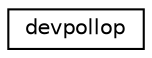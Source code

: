 digraph G
{
  edge [fontname="Helvetica",fontsize="10",labelfontname="Helvetica",labelfontsize="10"];
  node [fontname="Helvetica",fontsize="10",shape=record];
  rankdir="LR";
  Node1 [label="devpollop",height=0.2,width=0.4,color="black", fillcolor="white", style="filled",URL="$structdevpollop.html"];
}
